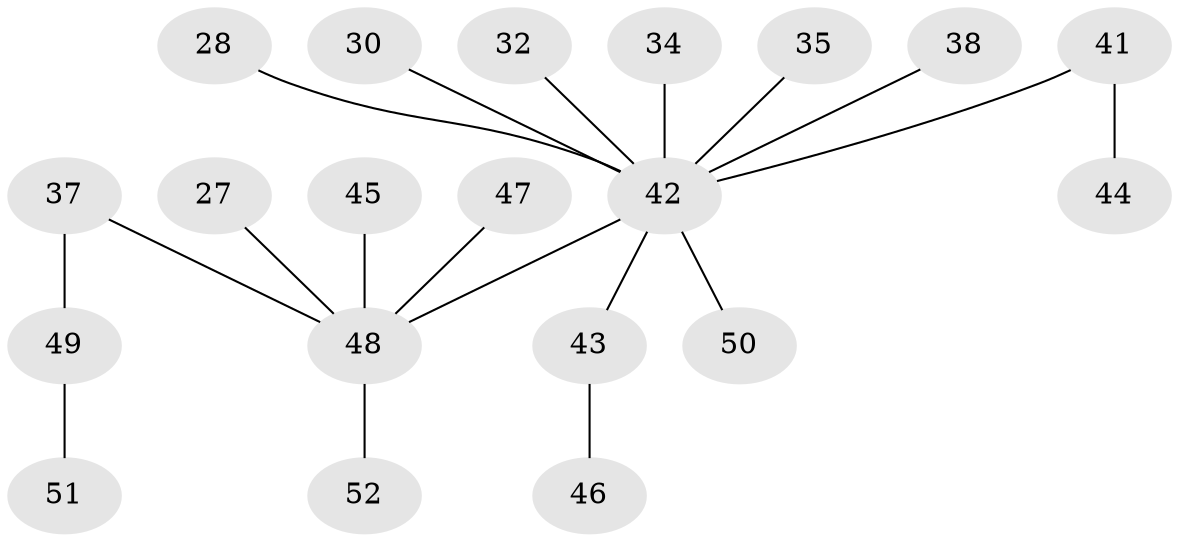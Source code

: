 // original degree distribution, {4: 0.07692307692307693, 3: 0.17307692307692307, 6: 0.019230769230769232, 2: 0.28846153846153844, 1: 0.4423076923076923}
// Generated by graph-tools (version 1.1) at 2025/56/03/04/25 21:56:50]
// undirected, 20 vertices, 19 edges
graph export_dot {
graph [start="1"]
  node [color=gray90,style=filled];
  27;
  28;
  30;
  32;
  34 [super="+24"];
  35;
  37;
  38;
  41 [super="+40"];
  42 [super="+4+2+14+23+22+33+19+20+25"];
  43;
  44;
  45;
  46;
  47;
  48 [super="+26+39+29+31"];
  49;
  50;
  51;
  52;
  27 -- 48;
  28 -- 42;
  30 -- 42;
  32 -- 42;
  34 -- 42;
  35 -- 42;
  37 -- 49;
  37 -- 48;
  38 -- 42;
  41 -- 42;
  41 -- 44;
  42 -- 43;
  42 -- 50;
  42 -- 48;
  43 -- 46;
  45 -- 48;
  47 -- 48;
  48 -- 52;
  49 -- 51;
}
